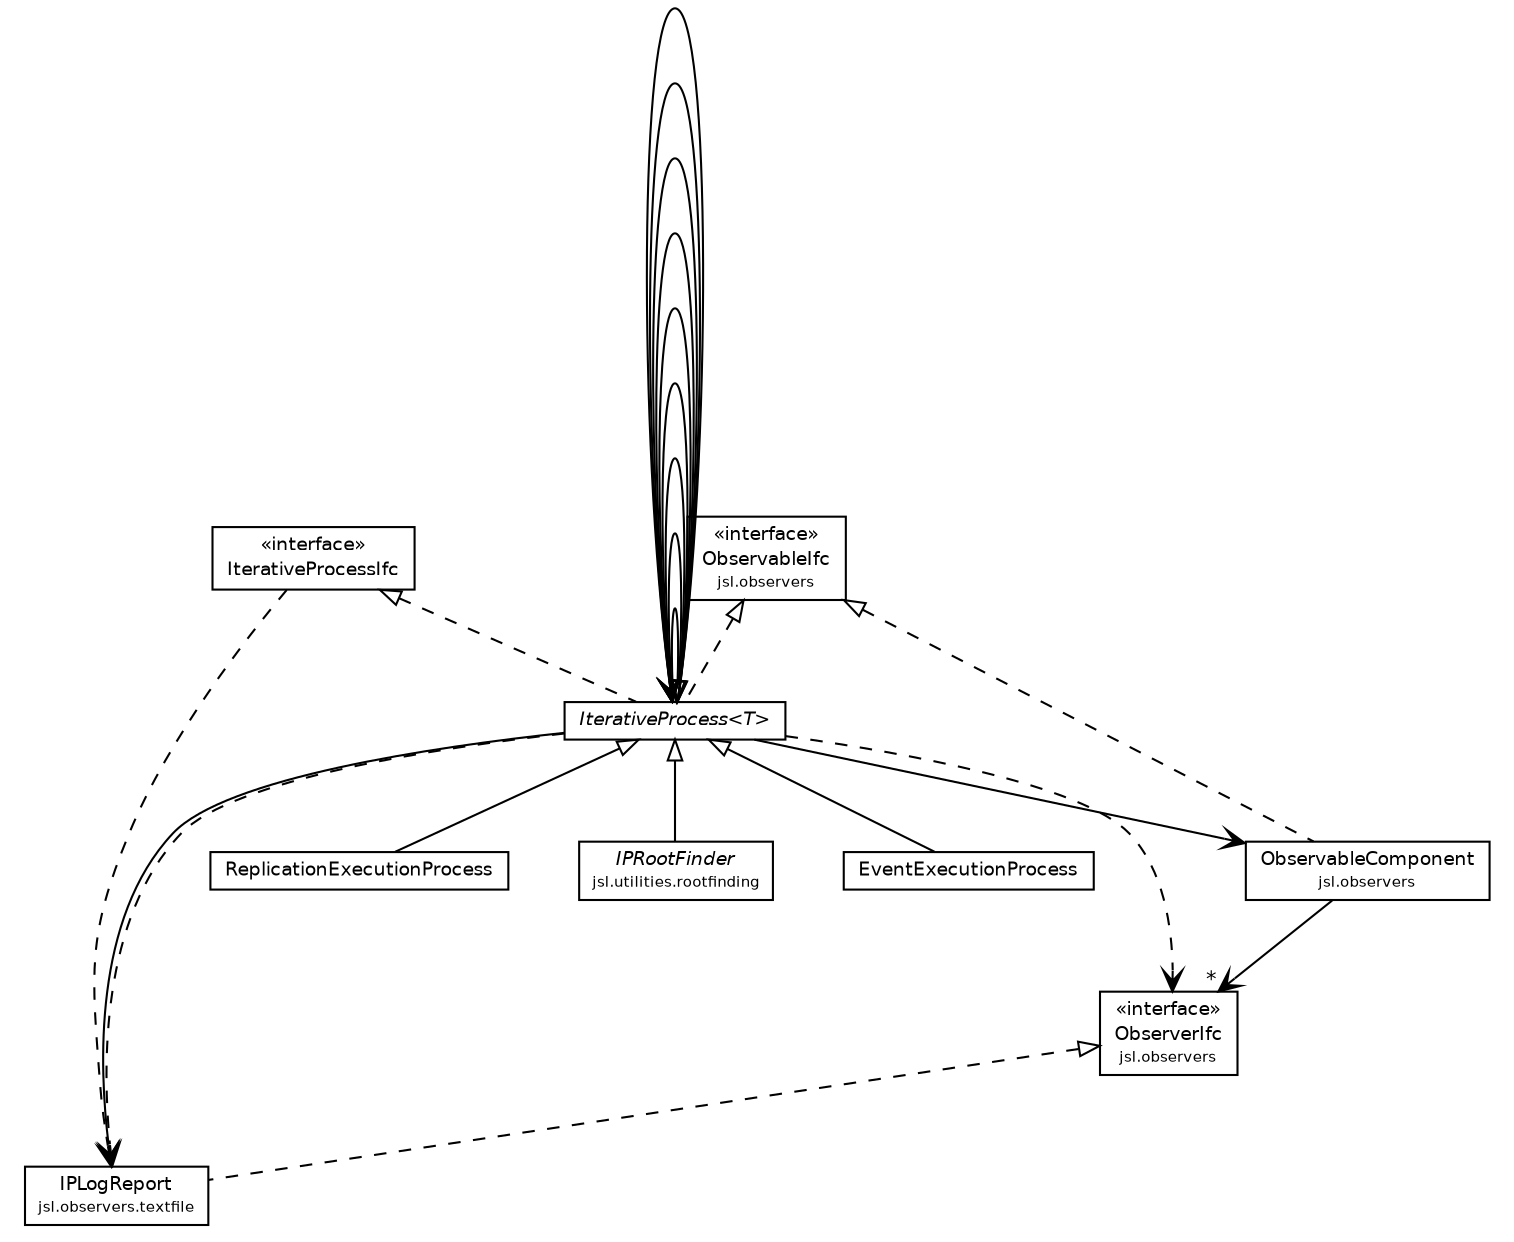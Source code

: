 #!/usr/local/bin/dot
#
# Class diagram 
# Generated by UMLGraph version 5.4 (http://www.umlgraph.org/)
#

digraph G {
	edge [fontname="Helvetica",fontsize=10,labelfontname="Helvetica",labelfontsize=10];
	node [fontname="Helvetica",fontsize=10,shape=plaintext];
	nodesep=0.25;
	ranksep=0.5;
	// jsl.modeling.Simulation.ReplicationExecutionProcess
	c107204 [label=<<table title="jsl.modeling.Simulation.ReplicationExecutionProcess" border="0" cellborder="1" cellspacing="0" cellpadding="2" port="p" href="./Simulation.ReplicationExecutionProcess.html">
		<tr><td><table border="0" cellspacing="0" cellpadding="1">
<tr><td align="center" balign="center"> ReplicationExecutionProcess </td></tr>
		</table></td></tr>
		</table>>, URL="./Simulation.ReplicationExecutionProcess.html", fontname="Helvetica", fontcolor="black", fontsize=9.0];
	// jsl.modeling.IterativeProcessIfc
	c107218 [label=<<table title="jsl.modeling.IterativeProcessIfc" border="0" cellborder="1" cellspacing="0" cellpadding="2" port="p" href="./IterativeProcessIfc.html">
		<tr><td><table border="0" cellspacing="0" cellpadding="1">
<tr><td align="center" balign="center"> &#171;interface&#187; </td></tr>
<tr><td align="center" balign="center"> IterativeProcessIfc </td></tr>
		</table></td></tr>
		</table>>, URL="./IterativeProcessIfc.html", fontname="Helvetica", fontcolor="black", fontsize=9.0];
	// jsl.modeling.IterativeProcess<T>
	c107219 [label=<<table title="jsl.modeling.IterativeProcess" border="0" cellborder="1" cellspacing="0" cellpadding="2" port="p" href="./IterativeProcess.html">
		<tr><td><table border="0" cellspacing="0" cellpadding="1">
<tr><td align="center" balign="center"><font face="Helvetica-Oblique"> IterativeProcess&lt;T&gt; </font></td></tr>
		</table></td></tr>
		</table>>, URL="./IterativeProcess.html", fontname="Helvetica", fontcolor="black", fontsize=9.0];
	// jsl.modeling.Executive.EventExecutionProcess
	c107225 [label=<<table title="jsl.modeling.Executive.EventExecutionProcess" border="0" cellborder="1" cellspacing="0" cellpadding="2" port="p" href="./Executive.EventExecutionProcess.html">
		<tr><td><table border="0" cellspacing="0" cellpadding="1">
<tr><td align="center" balign="center"> EventExecutionProcess </td></tr>
		</table></td></tr>
		</table>>, URL="./Executive.EventExecutionProcess.html", fontname="Helvetica", fontcolor="black", fontsize=9.0];
	// jsl.observers.ObserverIfc
	c107481 [label=<<table title="jsl.observers.ObserverIfc" border="0" cellborder="1" cellspacing="0" cellpadding="2" port="p" href="../observers/ObserverIfc.html">
		<tr><td><table border="0" cellspacing="0" cellpadding="1">
<tr><td align="center" balign="center"> &#171;interface&#187; </td></tr>
<tr><td align="center" balign="center"> ObserverIfc </td></tr>
<tr><td align="center" balign="center"><font point-size="7.0"> jsl.observers </font></td></tr>
		</table></td></tr>
		</table>>, URL="../observers/ObserverIfc.html", fontname="Helvetica", fontcolor="black", fontsize=9.0];
	// jsl.observers.ObservableIfc
	c107482 [label=<<table title="jsl.observers.ObservableIfc" border="0" cellborder="1" cellspacing="0" cellpadding="2" port="p" href="../observers/ObservableIfc.html">
		<tr><td><table border="0" cellspacing="0" cellpadding="1">
<tr><td align="center" balign="center"> &#171;interface&#187; </td></tr>
<tr><td align="center" balign="center"> ObservableIfc </td></tr>
<tr><td align="center" balign="center"><font point-size="7.0"> jsl.observers </font></td></tr>
		</table></td></tr>
		</table>>, URL="../observers/ObservableIfc.html", fontname="Helvetica", fontcolor="black", fontsize=9.0];
	// jsl.observers.ObservableComponent
	c107483 [label=<<table title="jsl.observers.ObservableComponent" border="0" cellborder="1" cellspacing="0" cellpadding="2" port="p" href="../observers/ObservableComponent.html">
		<tr><td><table border="0" cellspacing="0" cellpadding="1">
<tr><td align="center" balign="center"> ObservableComponent </td></tr>
<tr><td align="center" balign="center"><font point-size="7.0"> jsl.observers </font></td></tr>
		</table></td></tr>
		</table>>, URL="../observers/ObservableComponent.html", fontname="Helvetica", fontcolor="black", fontsize=9.0];
	// jsl.observers.textfile.IPLogReport
	c107498 [label=<<table title="jsl.observers.textfile.IPLogReport" border="0" cellborder="1" cellspacing="0" cellpadding="2" port="p" href="../observers/textfile/IPLogReport.html">
		<tr><td><table border="0" cellspacing="0" cellpadding="1">
<tr><td align="center" balign="center"> IPLogReport </td></tr>
<tr><td align="center" balign="center"><font point-size="7.0"> jsl.observers.textfile </font></td></tr>
		</table></td></tr>
		</table>>, URL="../observers/textfile/IPLogReport.html", fontname="Helvetica", fontcolor="black", fontsize=9.0];
	// jsl.utilities.rootfinding.IPRootFinder
	c107637 [label=<<table title="jsl.utilities.rootfinding.IPRootFinder" border="0" cellborder="1" cellspacing="0" cellpadding="2" port="p" href="../utilities/rootfinding/IPRootFinder.html">
		<tr><td><table border="0" cellspacing="0" cellpadding="1">
<tr><td align="center" balign="center"><font face="Helvetica-Oblique"> IPRootFinder </font></td></tr>
<tr><td align="center" balign="center"><font point-size="7.0"> jsl.utilities.rootfinding </font></td></tr>
		</table></td></tr>
		</table>>, URL="../utilities/rootfinding/IPRootFinder.html", fontname="Helvetica", fontcolor="black", fontsize=9.0];
	//jsl.modeling.Simulation.ReplicationExecutionProcess extends jsl.modeling.IterativeProcess<jsl.modeling.Executive>
	c107219:p -> c107204:p [dir=back,arrowtail=empty];
	//jsl.modeling.IterativeProcess<T> implements jsl.observers.ObservableIfc
	c107482:p -> c107219:p [dir=back,arrowtail=empty,style=dashed];
	//jsl.modeling.IterativeProcess<T> implements jsl.modeling.IterativeProcessIfc
	c107218:p -> c107219:p [dir=back,arrowtail=empty,style=dashed];
	//jsl.modeling.IterativeProcess<T>.Created extends jsl.modeling.IterativeProcess<T>.IterativeState
	c107219:p -> c107219:p [dir=back,arrowtail=empty];
	//jsl.modeling.IterativeProcess<T>.Initialized extends jsl.modeling.IterativeProcess<T>.IterativeState
	c107219:p -> c107219:p [dir=back,arrowtail=empty];
	//jsl.modeling.IterativeProcess<T>.StepCompleted extends jsl.modeling.IterativeProcess<T>.IterativeState
	c107219:p -> c107219:p [dir=back,arrowtail=empty];
	//jsl.modeling.IterativeProcess<T>.Ended extends jsl.modeling.IterativeProcess<T>.IterativeState
	c107219:p -> c107219:p [dir=back,arrowtail=empty];
	//jsl.modeling.Executive.EventExecutionProcess extends jsl.modeling.IterativeProcess<jsl.modeling.JSLEvent>
	c107219:p -> c107225:p [dir=back,arrowtail=empty];
	//jsl.observers.ObservableComponent implements jsl.observers.ObservableIfc
	c107482:p -> c107483:p [dir=back,arrowtail=empty,style=dashed];
	//jsl.observers.textfile.IPLogReport implements jsl.observers.ObserverIfc
	c107481:p -> c107498:p [dir=back,arrowtail=empty,style=dashed];
	//jsl.utilities.rootfinding.IPRootFinder extends jsl.modeling.IterativeProcess<jsl.utilities.rootfinding.RootFinderStep>
	c107219:p -> c107637:p [dir=back,arrowtail=empty];
	// jsl.modeling.IterativeProcess<T> NAVASSOC jsl.observers.textfile.IPLogReport
	c107219:p -> c107498:p [taillabel="", label="", headlabel="", fontname="Helvetica", fontcolor="black", fontsize=10.0, color="black", arrowhead=open];
	// jsl.modeling.IterativeProcess<T> NAVASSOC jsl.modeling.IterativeProcess<T>.IterativeState
	c107219:p -> c107219:p [taillabel="", label="", headlabel="", fontname="Helvetica", fontcolor="black", fontsize=10.0, color="black", arrowhead=open];
	// jsl.modeling.IterativeProcess<T> NAVASSOC jsl.modeling.IterativeProcess<T>.Created
	c107219:p -> c107219:p [taillabel="", label="", headlabel="", fontname="Helvetica", fontcolor="black", fontsize=10.0, color="black", arrowhead=open];
	// jsl.modeling.IterativeProcess<T> NAVASSOC jsl.modeling.IterativeProcess<T>.Initialized
	c107219:p -> c107219:p [taillabel="", label="", headlabel="", fontname="Helvetica", fontcolor="black", fontsize=10.0, color="black", arrowhead=open];
	// jsl.modeling.IterativeProcess<T> NAVASSOC jsl.modeling.IterativeProcess<T>.StepCompleted
	c107219:p -> c107219:p [taillabel="", label="", headlabel="", fontname="Helvetica", fontcolor="black", fontsize=10.0, color="black", arrowhead=open];
	// jsl.modeling.IterativeProcess<T> NAVASSOC jsl.modeling.IterativeProcess<T>.Ended
	c107219:p -> c107219:p [taillabel="", label="", headlabel="", fontname="Helvetica", fontcolor="black", fontsize=10.0, color="black", arrowhead=open];
	// jsl.modeling.IterativeProcess<T> NAVASSOC jsl.observers.ObservableComponent
	c107219:p -> c107483:p [taillabel="", label="", headlabel="", fontname="Helvetica", fontcolor="black", fontsize=10.0, color="black", arrowhead=open];
	// jsl.observers.ObservableComponent NAVASSOC jsl.observers.ObserverIfc
	c107483:p -> c107481:p [taillabel="", label="", headlabel="*", fontname="Helvetica", fontcolor="black", fontsize=10.0, color="black", arrowhead=open];
	// jsl.modeling.IterativeProcessIfc DEPEND jsl.observers.textfile.IPLogReport
	c107218:p -> c107498:p [taillabel="", label="", headlabel="", fontname="Helvetica", fontcolor="black", fontsize=10.0, color="black", arrowhead=open, style=dashed];
	// jsl.modeling.IterativeProcess<T> DEPEND jsl.observers.ObserverIfc
	c107219:p -> c107481:p [taillabel="", label="", headlabel="", fontname="Helvetica", fontcolor="black", fontsize=10.0, color="black", arrowhead=open, style=dashed];
	// jsl.modeling.IterativeProcess<T> DEPEND jsl.observers.textfile.IPLogReport
	c107219:p -> c107498:p [taillabel="", label="", headlabel="", fontname="Helvetica", fontcolor="black", fontsize=10.0, color="black", arrowhead=open, style=dashed];
}


